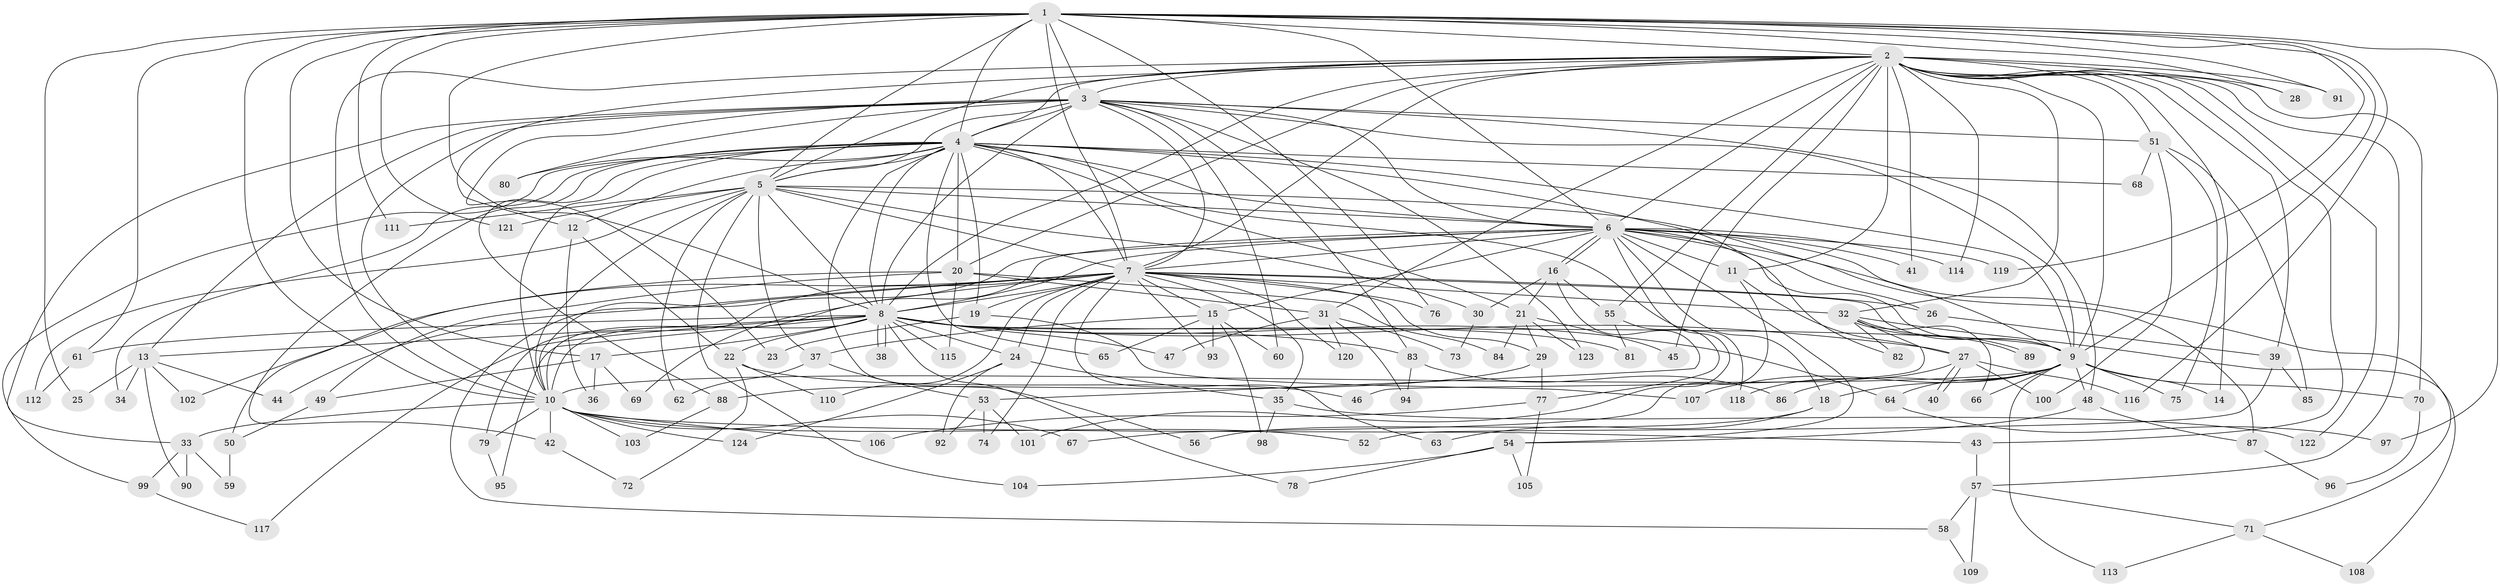 // coarse degree distribution, {19: 0.010752688172043012, 26: 0.010752688172043012, 17: 0.021505376344086023, 21: 0.010752688172043012, 15: 0.010752688172043012, 23: 0.010752688172043012, 25: 0.010752688172043012, 27: 0.010752688172043012, 18: 0.010752688172043012, 4: 0.08602150537634409, 7: 0.043010752688172046, 10: 0.010752688172043012, 5: 0.06451612903225806, 2: 0.5268817204301075, 6: 0.043010752688172046, 3: 0.0967741935483871, 8: 0.010752688172043012, 1: 0.010752688172043012}
// Generated by graph-tools (version 1.1) at 2025/41/03/06/25 10:41:41]
// undirected, 124 vertices, 273 edges
graph export_dot {
graph [start="1"]
  node [color=gray90,style=filled];
  1;
  2;
  3;
  4;
  5;
  6;
  7;
  8;
  9;
  10;
  11;
  12;
  13;
  14;
  15;
  16;
  17;
  18;
  19;
  20;
  21;
  22;
  23;
  24;
  25;
  26;
  27;
  28;
  29;
  30;
  31;
  32;
  33;
  34;
  35;
  36;
  37;
  38;
  39;
  40;
  41;
  42;
  43;
  44;
  45;
  46;
  47;
  48;
  49;
  50;
  51;
  52;
  53;
  54;
  55;
  56;
  57;
  58;
  59;
  60;
  61;
  62;
  63;
  64;
  65;
  66;
  67;
  68;
  69;
  70;
  71;
  72;
  73;
  74;
  75;
  76;
  77;
  78;
  79;
  80;
  81;
  82;
  83;
  84;
  85;
  86;
  87;
  88;
  89;
  90;
  91;
  92;
  93;
  94;
  95;
  96;
  97;
  98;
  99;
  100;
  101;
  102;
  103;
  104;
  105;
  106;
  107;
  108;
  109;
  110;
  111;
  112;
  113;
  114;
  115;
  116;
  117;
  118;
  119;
  120;
  121;
  122;
  123;
  124;
  1 -- 2;
  1 -- 3;
  1 -- 4;
  1 -- 5;
  1 -- 6;
  1 -- 7;
  1 -- 8;
  1 -- 9;
  1 -- 10;
  1 -- 17;
  1 -- 25;
  1 -- 28;
  1 -- 61;
  1 -- 76;
  1 -- 91;
  1 -- 97;
  1 -- 111;
  1 -- 116;
  1 -- 119;
  1 -- 121;
  2 -- 3;
  2 -- 4;
  2 -- 5;
  2 -- 6;
  2 -- 7;
  2 -- 8;
  2 -- 9;
  2 -- 10;
  2 -- 11;
  2 -- 12;
  2 -- 14;
  2 -- 20;
  2 -- 28;
  2 -- 31;
  2 -- 32;
  2 -- 39;
  2 -- 41;
  2 -- 43;
  2 -- 45;
  2 -- 51;
  2 -- 55;
  2 -- 57;
  2 -- 70;
  2 -- 91;
  2 -- 114;
  2 -- 122;
  3 -- 4;
  3 -- 5;
  3 -- 6;
  3 -- 7;
  3 -- 8;
  3 -- 9;
  3 -- 10;
  3 -- 13;
  3 -- 23;
  3 -- 33;
  3 -- 48;
  3 -- 51;
  3 -- 60;
  3 -- 80;
  3 -- 83;
  3 -- 123;
  4 -- 5;
  4 -- 6;
  4 -- 7;
  4 -- 8;
  4 -- 9;
  4 -- 10;
  4 -- 12;
  4 -- 19;
  4 -- 20;
  4 -- 21;
  4 -- 34;
  4 -- 42;
  4 -- 56;
  4 -- 65;
  4 -- 68;
  4 -- 80;
  4 -- 82;
  4 -- 88;
  4 -- 99;
  4 -- 118;
  5 -- 6;
  5 -- 7;
  5 -- 8;
  5 -- 9;
  5 -- 10;
  5 -- 30;
  5 -- 37;
  5 -- 62;
  5 -- 104;
  5 -- 111;
  5 -- 112;
  5 -- 121;
  6 -- 7;
  6 -- 8;
  6 -- 9;
  6 -- 10;
  6 -- 11;
  6 -- 15;
  6 -- 16;
  6 -- 16;
  6 -- 18;
  6 -- 26;
  6 -- 41;
  6 -- 54;
  6 -- 69;
  6 -- 71;
  6 -- 87;
  6 -- 101;
  6 -- 114;
  6 -- 119;
  7 -- 8;
  7 -- 9;
  7 -- 10;
  7 -- 15;
  7 -- 19;
  7 -- 24;
  7 -- 26;
  7 -- 29;
  7 -- 32;
  7 -- 35;
  7 -- 44;
  7 -- 58;
  7 -- 63;
  7 -- 74;
  7 -- 76;
  7 -- 79;
  7 -- 93;
  7 -- 102;
  7 -- 110;
  7 -- 120;
  8 -- 9;
  8 -- 10;
  8 -- 13;
  8 -- 17;
  8 -- 22;
  8 -- 24;
  8 -- 27;
  8 -- 38;
  8 -- 38;
  8 -- 47;
  8 -- 61;
  8 -- 64;
  8 -- 78;
  8 -- 81;
  8 -- 83;
  8 -- 95;
  8 -- 115;
  8 -- 117;
  9 -- 10;
  9 -- 14;
  9 -- 18;
  9 -- 48;
  9 -- 64;
  9 -- 66;
  9 -- 70;
  9 -- 75;
  9 -- 86;
  9 -- 107;
  9 -- 113;
  10 -- 33;
  10 -- 42;
  10 -- 43;
  10 -- 52;
  10 -- 67;
  10 -- 79;
  10 -- 103;
  10 -- 106;
  10 -- 124;
  11 -- 27;
  11 -- 67;
  12 -- 22;
  12 -- 36;
  13 -- 25;
  13 -- 34;
  13 -- 44;
  13 -- 90;
  13 -- 102;
  15 -- 37;
  15 -- 60;
  15 -- 65;
  15 -- 93;
  15 -- 98;
  16 -- 21;
  16 -- 30;
  16 -- 53;
  16 -- 55;
  17 -- 36;
  17 -- 49;
  17 -- 69;
  18 -- 56;
  18 -- 63;
  19 -- 23;
  19 -- 107;
  20 -- 31;
  20 -- 49;
  20 -- 50;
  20 -- 84;
  20 -- 115;
  21 -- 29;
  21 -- 45;
  21 -- 84;
  21 -- 123;
  22 -- 46;
  22 -- 72;
  22 -- 110;
  24 -- 35;
  24 -- 92;
  24 -- 124;
  26 -- 39;
  27 -- 40;
  27 -- 40;
  27 -- 100;
  27 -- 116;
  27 -- 118;
  29 -- 77;
  29 -- 88;
  30 -- 73;
  31 -- 47;
  31 -- 73;
  31 -- 94;
  31 -- 120;
  32 -- 46;
  32 -- 66;
  32 -- 82;
  32 -- 89;
  32 -- 89;
  32 -- 108;
  33 -- 59;
  33 -- 90;
  33 -- 99;
  35 -- 98;
  35 -- 122;
  37 -- 53;
  37 -- 62;
  39 -- 52;
  39 -- 85;
  42 -- 72;
  43 -- 57;
  48 -- 54;
  48 -- 87;
  49 -- 50;
  50 -- 59;
  51 -- 68;
  51 -- 75;
  51 -- 85;
  51 -- 100;
  53 -- 74;
  53 -- 92;
  53 -- 101;
  54 -- 78;
  54 -- 104;
  54 -- 105;
  55 -- 77;
  55 -- 81;
  57 -- 58;
  57 -- 71;
  57 -- 109;
  58 -- 109;
  61 -- 112;
  64 -- 97;
  70 -- 96;
  71 -- 108;
  71 -- 113;
  77 -- 105;
  77 -- 106;
  79 -- 95;
  83 -- 86;
  83 -- 94;
  87 -- 96;
  88 -- 103;
  99 -- 117;
}

